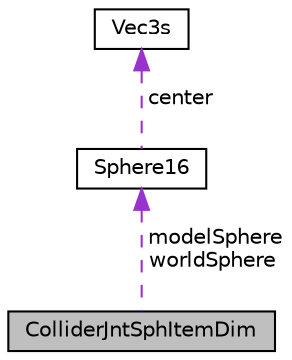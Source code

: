 digraph "ColliderJntSphItemDim"
{
 // LATEX_PDF_SIZE
  edge [fontname="Helvetica",fontsize="10",labelfontname="Helvetica",labelfontsize="10"];
  node [fontname="Helvetica",fontsize="10",shape=record];
  Node1 [label="ColliderJntSphItemDim",height=0.2,width=0.4,color="black", fillcolor="grey75", style="filled", fontcolor="black",tooltip=" "];
  Node2 -> Node1 [dir="back",color="darkorchid3",fontsize="10",style="dashed",label=" modelSphere\nworldSphere" ,fontname="Helvetica"];
  Node2 [label="Sphere16",height=0.2,width=0.4,color="black", fillcolor="white", style="filled",URL="$de/dd8/structSphere16.html",tooltip=" "];
  Node3 -> Node2 [dir="back",color="darkorchid3",fontsize="10",style="dashed",label=" center" ,fontname="Helvetica"];
  Node3 [label="Vec3s",height=0.2,width=0.4,color="black", fillcolor="white", style="filled",URL="$d8/d79/structVec3s.html",tooltip=" "];
}
